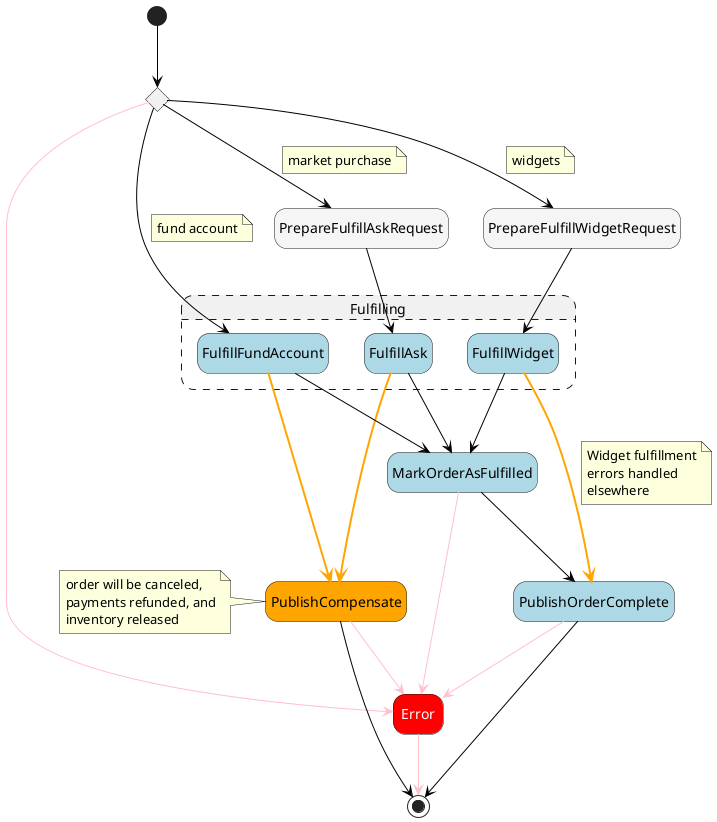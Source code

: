 @startuml
hide empty description
skinparam ArrowColor #black
skinparam state {

    BackgroundColor<<Choice>> #whitesmoke
    FontColor<<Choice>> automatic

    BackgroundColor<<aslFail>> #red
    FontColor<<aslFail>> automatic

    BackgroundColor<<aslPass>> #whitesmoke
    FontColor<<aslPass>> automatic

    BackgroundColor<<aslTask>> #lightblue
    FontColor<<aslTask>> automatic
    BackgroundColor<<Compensate>> #orange
}
state "Fulfilling" as compositeState1 ##[dashed] {
state "FulfillWidget" as state4<<aslTask>>
state "FulfillAsk" as state5<<aslTask>>
state "FulfillFundAccount" as state6<<aslTask>>
}
state "Dispatch by type of item" as state1<<Choice>>
state "Error" as state8<<aslFail>>
state "MarkOrderAsFulfilled" as state7<<aslTask>>
state "PrepareFulfillAskRequest" as state3<<aslPass>>
state "PrepareFulfillWidgetRequest" as state2<<aslPass>>
state "PublishCompensate" as state10<<Compensate>>
note left
    order will be canceled,
    payments refunded, and
    inventory released
end note
state "PublishOrderComplete" as state9<<aslTask>>
[*] --> state1
state1 --> state2
note on link
widgets
end note
state1 --> state3
note on link
market purchase
end note
state1 --> state6
note on link
fund account
end note
state1 -[#pink]-> state8
state2 --> state4
state3 --> state5
state4 --> state7
state4 -[bold,#orange]-> state9
note on link
Widget fulfillment
errors handled
elsewhere
end note
state5 --> state7
state5 -[bold,#orange]-> state10
state6 --> state7
state6 -[bold,#orange]-> state10
state7 --> state9
state7 -[#pink]-> state8
state8 -[#pink]-> [*]
state9 --> [*]
state9 -[#pink]-> state8
state10 --> [*]
state10 -[#pink]-> state8
@enduml

